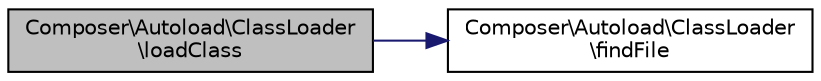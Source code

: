 digraph "Composer\Autoload\ClassLoader\loadClass"
{
 // LATEX_PDF_SIZE
  edge [fontname="Helvetica",fontsize="10",labelfontname="Helvetica",labelfontsize="10"];
  node [fontname="Helvetica",fontsize="10",shape=record];
  rankdir="LR";
  Node1 [label="Composer\\Autoload\\ClassLoader\l\\loadClass",height=0.2,width=0.4,color="black", fillcolor="grey75", style="filled", fontcolor="black",tooltip=" "];
  Node1 -> Node2 [color="midnightblue",fontsize="10",style="solid",fontname="Helvetica"];
  Node2 [label="Composer\\Autoload\\ClassLoader\l\\findFile",height=0.2,width=0.4,color="black", fillcolor="white", style="filled",URL="$class_composer_1_1_autoload_1_1_class_loader.html#a505e9f4e4a29f6bd47bc694e78ae46c3",tooltip=" "];
}

